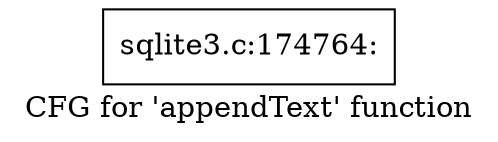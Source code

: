 digraph "CFG for 'appendText' function" {
	label="CFG for 'appendText' function";

	Node0x55c0fb890110 [shape=record,label="{sqlite3.c:174764:}"];
}
